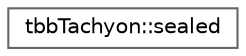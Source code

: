 digraph "类继承关系图"
{
 // LATEX_PDF_SIZE
  bgcolor="transparent";
  edge [fontname=Helvetica,fontsize=10,labelfontname=Helvetica,labelfontsize=10];
  node [fontname=Helvetica,fontsize=10,shape=box,height=0.2,width=0.4];
  rankdir="LR";
  Node0 [id="Node000000",label="tbbTachyon::sealed",height=0.2,width=0.4,color="grey40", fillcolor="white", style="filled",URL="$classtbb_tachyon_1_1sealed.html",tooltip="Provides application-specific behavior to supplement the default Application class."];
}
